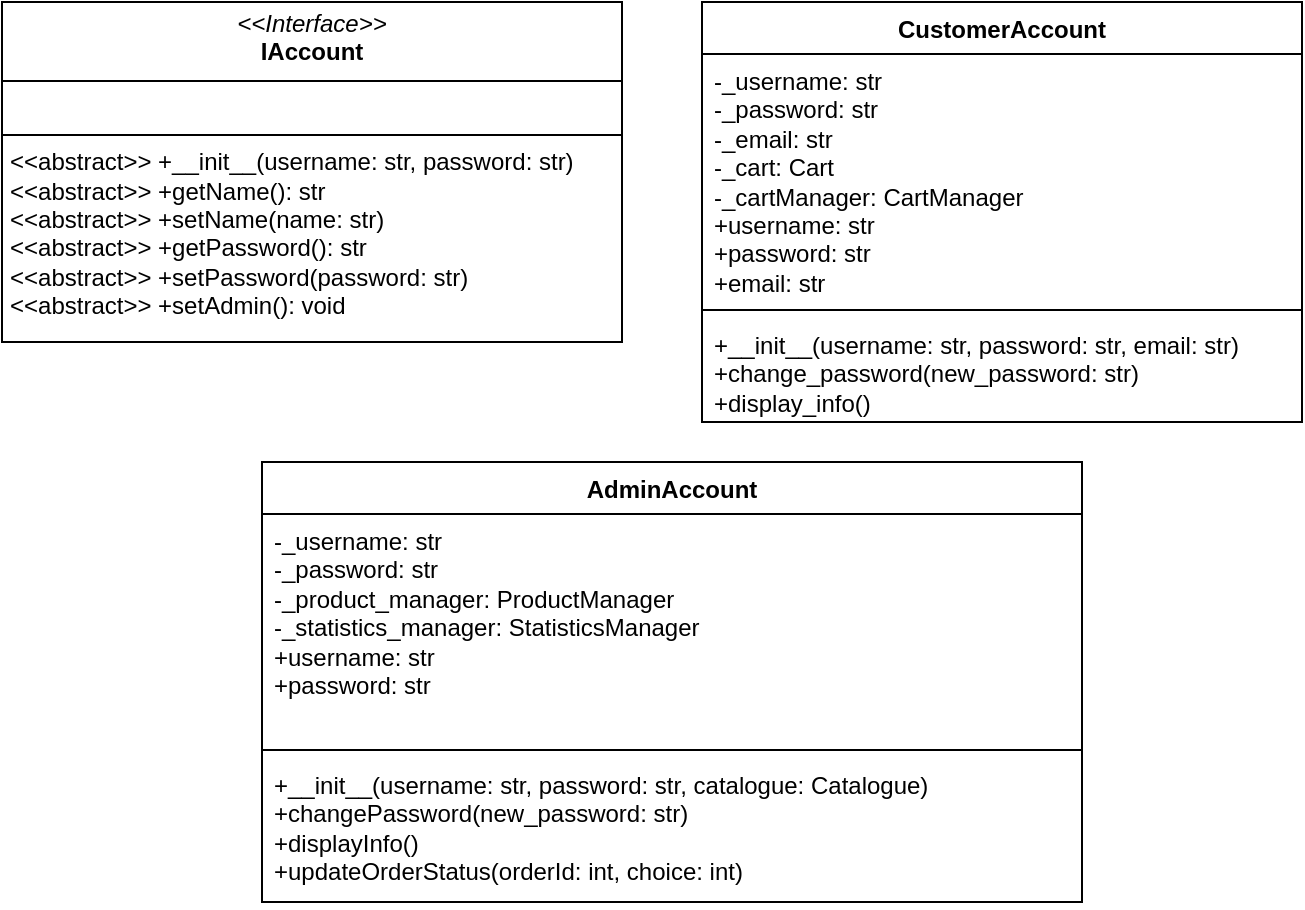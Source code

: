 <mxfile version="27.0.9">
  <diagram name="Page-1" id="HODvfSX25s23nsYMw8li">
    <mxGraphModel dx="1068" dy="468" grid="1" gridSize="10" guides="1" tooltips="1" connect="1" arrows="1" fold="1" page="1" pageScale="1" pageWidth="3300" pageHeight="4681" math="0" shadow="0">
      <root>
        <mxCell id="0" />
        <mxCell id="1" parent="0" />
        <mxCell id="1Jz8KfA48wBPMiGPAAFH-5" value="CustomerAccount" style="swimlane;fontStyle=1;align=center;verticalAlign=top;childLayout=stackLayout;horizontal=1;startSize=26;horizontalStack=0;resizeParent=1;resizeParentMax=0;resizeLast=0;collapsible=1;marginBottom=0;whiteSpace=wrap;html=1;" parent="1" vertex="1">
          <mxGeometry x="590" y="100" width="300" height="210" as="geometry">
            <mxRectangle x="310" y="110" width="100" height="30" as="alternateBounds" />
          </mxGeometry>
        </mxCell>
        <mxCell id="1Jz8KfA48wBPMiGPAAFH-6" value="-_username: str&lt;div&gt;-_password: str&lt;/div&gt;&lt;div&gt;-_email: str&lt;/div&gt;&lt;div&gt;-_cart: Cart&lt;/div&gt;&lt;div&gt;&lt;div&gt;-_cartManager: CartManager&lt;/div&gt;&lt;/div&gt;&lt;div&gt;+username: str&lt;div&gt;+password: str&lt;/div&gt;&lt;div&gt;+email: str&lt;/div&gt;&lt;/div&gt;" style="text;strokeColor=none;fillColor=none;align=left;verticalAlign=top;spacingLeft=4;spacingRight=4;overflow=hidden;rotatable=0;points=[[0,0.5],[1,0.5]];portConstraint=eastwest;whiteSpace=wrap;html=1;" parent="1Jz8KfA48wBPMiGPAAFH-5" vertex="1">
          <mxGeometry y="26" width="300" height="124" as="geometry" />
        </mxCell>
        <mxCell id="1Jz8KfA48wBPMiGPAAFH-7" value="" style="line;strokeWidth=1;fillColor=none;align=left;verticalAlign=middle;spacingTop=-1;spacingLeft=3;spacingRight=3;rotatable=0;labelPosition=right;points=[];portConstraint=eastwest;strokeColor=inherit;" parent="1Jz8KfA48wBPMiGPAAFH-5" vertex="1">
          <mxGeometry y="150" width="300" height="8" as="geometry" />
        </mxCell>
        <mxCell id="1Jz8KfA48wBPMiGPAAFH-8" value="&lt;div&gt;+__init__(username: str, password: str, email: str)&lt;/div&gt;&lt;div&gt;+change_password(new_password: str)&lt;/div&gt;&lt;div&gt;+display_info()&lt;/div&gt;&lt;div&gt;&lt;br&gt;&lt;/div&gt;" style="text;strokeColor=none;fillColor=none;align=left;verticalAlign=top;spacingLeft=4;spacingRight=4;overflow=hidden;rotatable=0;points=[[0,0.5],[1,0.5]];portConstraint=eastwest;whiteSpace=wrap;html=1;" parent="1Jz8KfA48wBPMiGPAAFH-5" vertex="1">
          <mxGeometry y="158" width="300" height="52" as="geometry" />
        </mxCell>
        <mxCell id="1Jz8KfA48wBPMiGPAAFH-9" value="&lt;p style=&quot;margin:0px;margin-top:4px;text-align:center;&quot;&gt;&lt;i&gt;&amp;lt;&amp;lt;Interface&amp;gt;&amp;gt;&lt;/i&gt;&lt;br&gt;&lt;b&gt;IAccount&lt;/b&gt;&lt;/p&gt;&lt;hr size=&quot;1&quot; style=&quot;border-style:solid;&quot;&gt;&lt;p style=&quot;margin:0px;margin-left:4px;&quot;&gt;&lt;br&gt;&lt;/p&gt;&lt;hr size=&quot;1&quot; style=&quot;border-style:solid;&quot;&gt;&lt;p style=&quot;margin:0px;margin-left:4px;&quot;&gt;&amp;lt;&amp;lt;abstract&amp;gt;&amp;gt; +__init__(username: str, password: str)&lt;/p&gt;&lt;p style=&quot;margin:0px;margin-left:4px;&quot;&gt;&amp;lt;&amp;lt;abstract&amp;gt;&amp;gt; +getName(): str&lt;/p&gt;&lt;p style=&quot;margin:0px;margin-left:4px;&quot;&gt;&amp;lt;&amp;lt;abstract&amp;gt;&amp;gt; +setName(name: str)&lt;/p&gt;&lt;p style=&quot;margin:0px;margin-left:4px;&quot;&gt;&amp;lt;&amp;lt;abstract&amp;gt;&amp;gt; +getPassword(): str&lt;/p&gt;&lt;p style=&quot;margin:0px;margin-left:4px;&quot;&gt;&amp;lt;&amp;lt;abstract&amp;gt;&amp;gt; +setPassword(password: str)&lt;/p&gt;&lt;p style=&quot;margin:0px;margin-left:4px;&quot;&gt;&amp;lt;&amp;lt;abstract&amp;gt;&amp;gt; +setAdmin(): void&lt;/p&gt;&lt;p style=&quot;margin:0px;margin-left:4px;&quot;&gt;&lt;br&gt;&lt;/p&gt;" style="verticalAlign=top;align=left;overflow=fill;html=1;whiteSpace=wrap;" parent="1" vertex="1">
          <mxGeometry x="240" y="100" width="310" height="170" as="geometry" />
        </mxCell>
        <mxCell id="1Jz8KfA48wBPMiGPAAFH-10" value="AdminAccount" style="swimlane;fontStyle=1;align=center;verticalAlign=top;childLayout=stackLayout;horizontal=1;startSize=26;horizontalStack=0;resizeParent=1;resizeParentMax=0;resizeLast=0;collapsible=1;marginBottom=0;whiteSpace=wrap;html=1;" parent="1" vertex="1">
          <mxGeometry x="370" y="330" width="410" height="220" as="geometry">
            <mxRectangle x="310" y="110" width="100" height="30" as="alternateBounds" />
          </mxGeometry>
        </mxCell>
        <mxCell id="1Jz8KfA48wBPMiGPAAFH-11" value="-_username: str&lt;div&gt;-_password: str&lt;/div&gt;&lt;div&gt;-_product_manager: ProductManager&lt;/div&gt;&lt;div&gt;&lt;div&gt;-_statistics_manager: StatisticsManager&lt;/div&gt;&lt;/div&gt;&lt;div&gt;+username: str&lt;div&gt;+password: str&lt;/div&gt;&lt;/div&gt;" style="text;strokeColor=none;fillColor=none;align=left;verticalAlign=top;spacingLeft=4;spacingRight=4;overflow=hidden;rotatable=0;points=[[0,0.5],[1,0.5]];portConstraint=eastwest;whiteSpace=wrap;html=1;" parent="1Jz8KfA48wBPMiGPAAFH-10" vertex="1">
          <mxGeometry y="26" width="410" height="114" as="geometry" />
        </mxCell>
        <mxCell id="1Jz8KfA48wBPMiGPAAFH-12" value="" style="line;strokeWidth=1;fillColor=none;align=left;verticalAlign=middle;spacingTop=-1;spacingLeft=3;spacingRight=3;rotatable=0;labelPosition=right;points=[];portConstraint=eastwest;strokeColor=inherit;" parent="1Jz8KfA48wBPMiGPAAFH-10" vertex="1">
          <mxGeometry y="140" width="410" height="8" as="geometry" />
        </mxCell>
        <mxCell id="1Jz8KfA48wBPMiGPAAFH-13" value="&lt;div&gt;+__init__(username: str, password: str, catalogue: Catalogue)&lt;/div&gt;&lt;div&gt;+changePassword(new_password: str)&lt;/div&gt;&lt;div&gt;+displayInfo()&lt;/div&gt;&lt;div&gt;&lt;span style=&quot;background-color: transparent; color: light-dark(rgb(0, 0, 0), rgb(255, 255, 255));&quot;&gt;+updateOrderStatus(orderId: int, choice: int)&lt;/span&gt;&lt;/div&gt;" style="text;strokeColor=none;fillColor=none;align=left;verticalAlign=top;spacingLeft=4;spacingRight=4;overflow=hidden;rotatable=0;points=[[0,0.5],[1,0.5]];portConstraint=eastwest;whiteSpace=wrap;html=1;" parent="1Jz8KfA48wBPMiGPAAFH-10" vertex="1">
          <mxGeometry y="148" width="410" height="72" as="geometry" />
        </mxCell>
      </root>
    </mxGraphModel>
  </diagram>
</mxfile>
